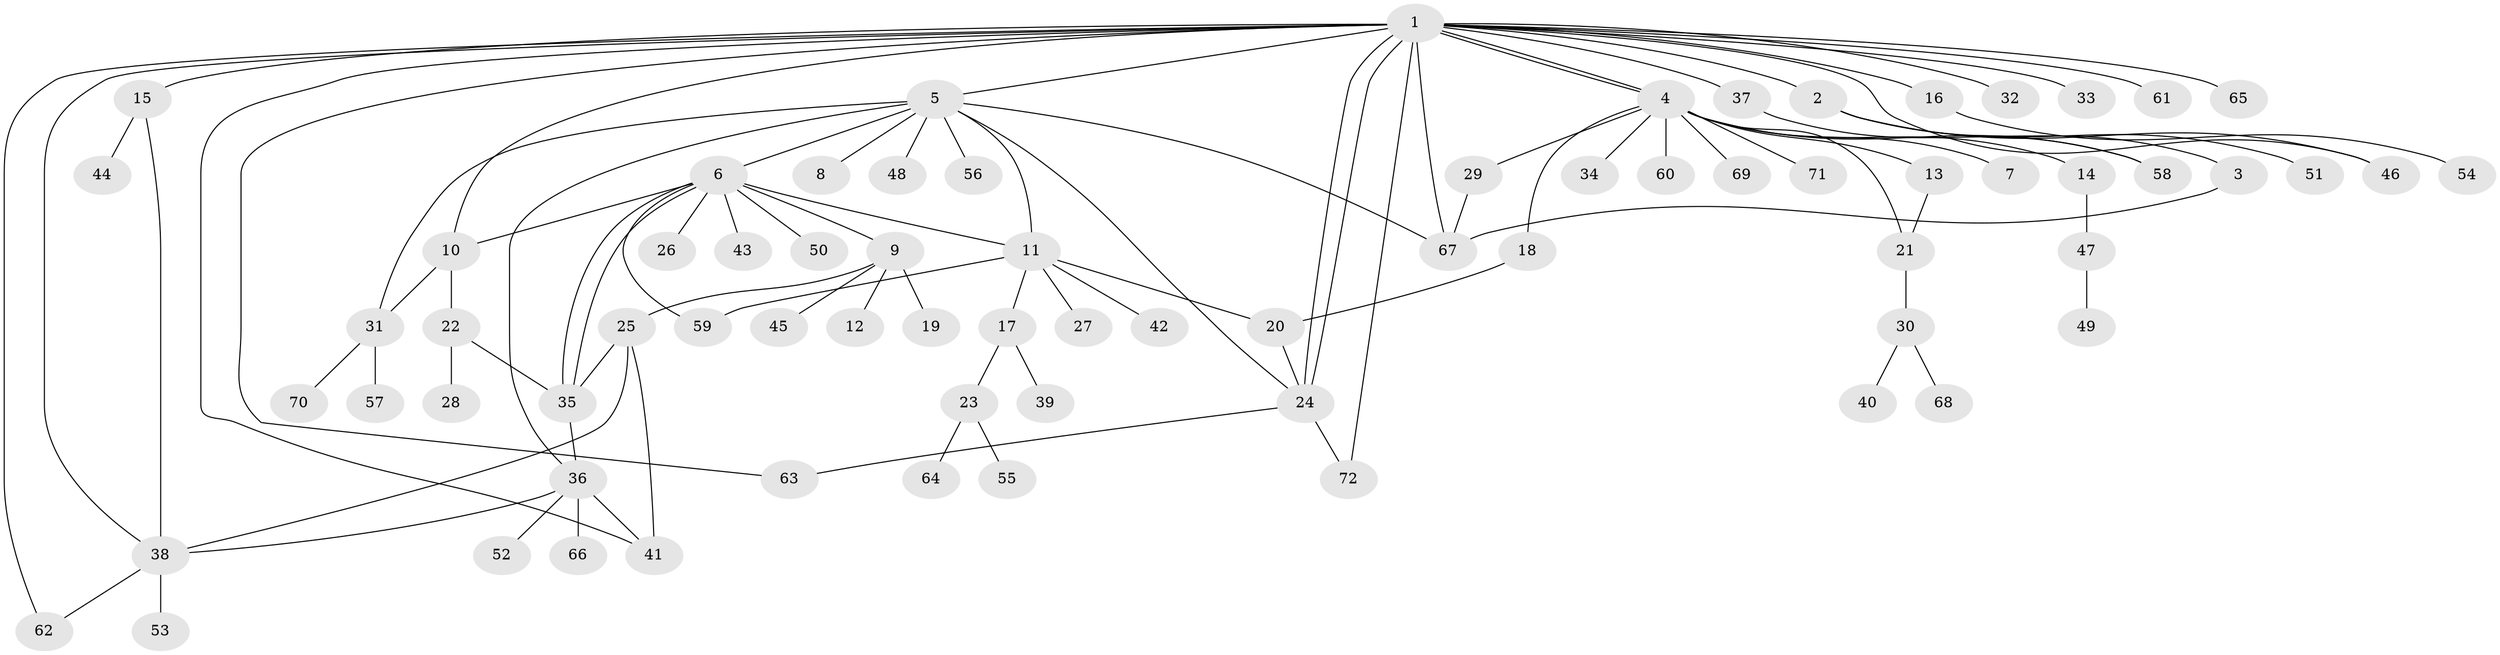 // coarse degree distribution, {18: 0.019230769230769232, 3: 0.057692307692307696, 4: 0.07692307692307693, 12: 0.019230769230769232, 16: 0.019230769230769232, 1: 0.5, 5: 0.09615384615384616, 2: 0.21153846153846154}
// Generated by graph-tools (version 1.1) at 2025/23/03/03/25 07:23:53]
// undirected, 72 vertices, 98 edges
graph export_dot {
graph [start="1"]
  node [color=gray90,style=filled];
  1;
  2;
  3;
  4;
  5;
  6;
  7;
  8;
  9;
  10;
  11;
  12;
  13;
  14;
  15;
  16;
  17;
  18;
  19;
  20;
  21;
  22;
  23;
  24;
  25;
  26;
  27;
  28;
  29;
  30;
  31;
  32;
  33;
  34;
  35;
  36;
  37;
  38;
  39;
  40;
  41;
  42;
  43;
  44;
  45;
  46;
  47;
  48;
  49;
  50;
  51;
  52;
  53;
  54;
  55;
  56;
  57;
  58;
  59;
  60;
  61;
  62;
  63;
  64;
  65;
  66;
  67;
  68;
  69;
  70;
  71;
  72;
  1 -- 2;
  1 -- 4;
  1 -- 4;
  1 -- 5;
  1 -- 10;
  1 -- 15;
  1 -- 16;
  1 -- 24;
  1 -- 24;
  1 -- 32;
  1 -- 33;
  1 -- 37;
  1 -- 38;
  1 -- 41;
  1 -- 46;
  1 -- 61;
  1 -- 62;
  1 -- 63;
  1 -- 65;
  1 -- 67;
  1 -- 72;
  2 -- 3;
  2 -- 46;
  2 -- 51;
  3 -- 67;
  4 -- 7;
  4 -- 13;
  4 -- 14;
  4 -- 18;
  4 -- 21;
  4 -- 29;
  4 -- 34;
  4 -- 58;
  4 -- 60;
  4 -- 69;
  4 -- 71;
  5 -- 6;
  5 -- 8;
  5 -- 11;
  5 -- 24;
  5 -- 31;
  5 -- 36;
  5 -- 48;
  5 -- 56;
  5 -- 67;
  6 -- 9;
  6 -- 10;
  6 -- 11;
  6 -- 26;
  6 -- 35;
  6 -- 35;
  6 -- 43;
  6 -- 50;
  6 -- 59;
  9 -- 12;
  9 -- 19;
  9 -- 25;
  9 -- 45;
  10 -- 22;
  10 -- 31;
  11 -- 17;
  11 -- 20;
  11 -- 27;
  11 -- 42;
  11 -- 59;
  13 -- 21;
  14 -- 47;
  15 -- 38;
  15 -- 44;
  16 -- 54;
  17 -- 23;
  17 -- 39;
  18 -- 20;
  20 -- 24;
  21 -- 30;
  22 -- 28;
  22 -- 35;
  23 -- 55;
  23 -- 64;
  24 -- 63;
  24 -- 72;
  25 -- 35;
  25 -- 38;
  25 -- 41;
  29 -- 67;
  30 -- 40;
  30 -- 68;
  31 -- 57;
  31 -- 70;
  35 -- 36;
  36 -- 38;
  36 -- 41;
  36 -- 52;
  36 -- 66;
  37 -- 58;
  38 -- 53;
  38 -- 62;
  47 -- 49;
}
